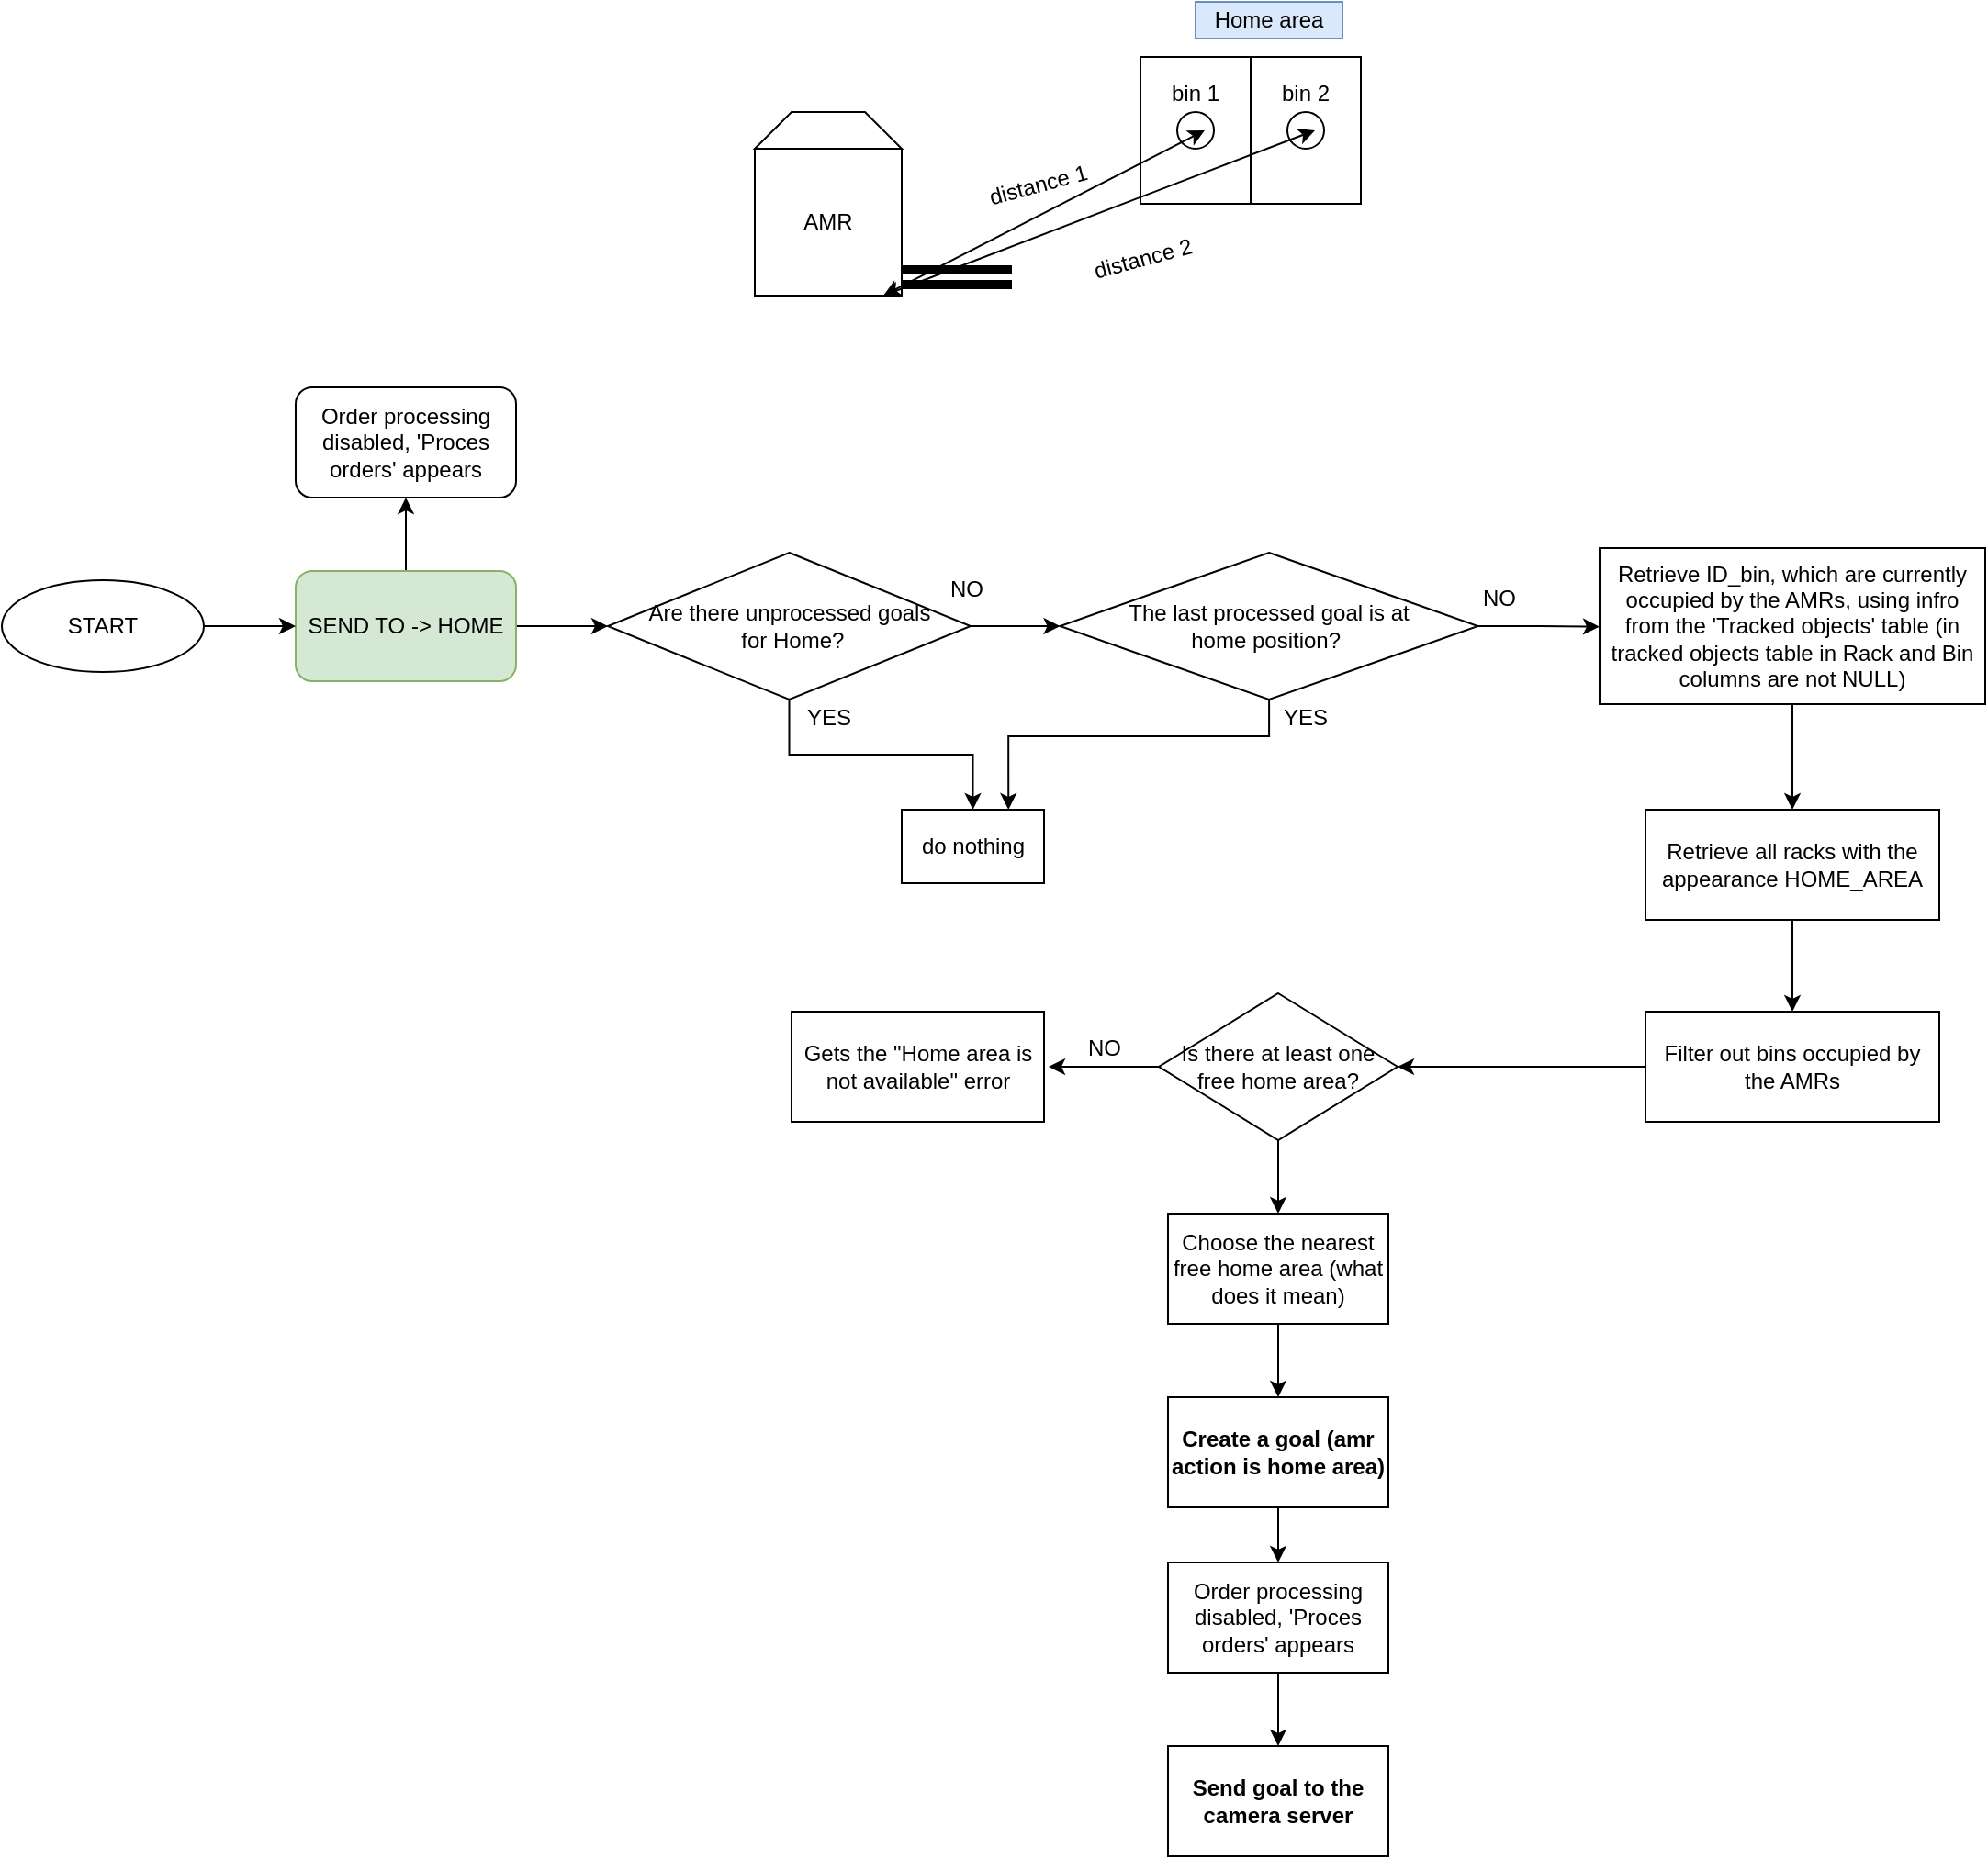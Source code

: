 <mxfile version="17.4.0" type="github">
  <diagram id="a4iniLPPF76ozl8piliu" name="Page-1">
    <mxGraphModel dx="5260" dy="1994" grid="1" gridSize="10" guides="1" tooltips="1" connect="1" arrows="1" fold="1" page="1" pageScale="1" pageWidth="827" pageHeight="1169" math="0" shadow="0">
      <root>
        <mxCell id="0" />
        <mxCell id="1" parent="0" />
        <mxCell id="IZJOyX6U1HNmdYvwaypg-1" style="edgeStyle=orthogonalEdgeStyle;rounded=0;orthogonalLoop=1;jettySize=auto;html=1;strokeWidth=1;" edge="1" parent="1" source="IZJOyX6U1HNmdYvwaypg-3">
          <mxGeometry relative="1" as="geometry">
            <mxPoint x="710" y="630" as="targetPoint" />
          </mxGeometry>
        </mxCell>
        <mxCell id="IZJOyX6U1HNmdYvwaypg-2" style="edgeStyle=orthogonalEdgeStyle;rounded=0;orthogonalLoop=1;jettySize=auto;html=1;strokeWidth=1;" edge="1" parent="1" source="IZJOyX6U1HNmdYvwaypg-3">
          <mxGeometry relative="1" as="geometry">
            <mxPoint x="600" y="560" as="targetPoint" />
          </mxGeometry>
        </mxCell>
        <mxCell id="IZJOyX6U1HNmdYvwaypg-3" value="SEND TO -&amp;gt; HOME" style="rounded=1;whiteSpace=wrap;html=1;fillColor=#d5e8d4;strokeColor=#82b366;" vertex="1" parent="1">
          <mxGeometry x="540" y="600" width="120" height="60" as="geometry" />
        </mxCell>
        <mxCell id="IZJOyX6U1HNmdYvwaypg-4" value="" style="rounded=0;whiteSpace=wrap;html=1;" vertex="1" parent="1">
          <mxGeometry x="1000" y="320" width="120" height="80" as="geometry" />
        </mxCell>
        <mxCell id="IZJOyX6U1HNmdYvwaypg-5" value="" style="endArrow=none;html=1;exitX=0.5;exitY=1;exitDx=0;exitDy=0;" edge="1" parent="1" source="IZJOyX6U1HNmdYvwaypg-4">
          <mxGeometry width="50" height="50" relative="1" as="geometry">
            <mxPoint x="1010" y="370" as="sourcePoint" />
            <mxPoint x="1060" y="320" as="targetPoint" />
          </mxGeometry>
        </mxCell>
        <mxCell id="IZJOyX6U1HNmdYvwaypg-6" value="bin 1" style="text;html=1;strokeColor=none;fillColor=none;align=center;verticalAlign=middle;whiteSpace=wrap;rounded=0;" vertex="1" parent="1">
          <mxGeometry x="1010" y="330" width="40" height="20" as="geometry" />
        </mxCell>
        <mxCell id="IZJOyX6U1HNmdYvwaypg-7" value="bin 2" style="text;html=1;strokeColor=none;fillColor=none;align=center;verticalAlign=middle;whiteSpace=wrap;rounded=0;" vertex="1" parent="1">
          <mxGeometry x="1070" y="330" width="40" height="20" as="geometry" />
        </mxCell>
        <mxCell id="IZJOyX6U1HNmdYvwaypg-8" value="Home area" style="text;html=1;strokeColor=#6c8ebf;fillColor=#dae8fc;align=center;verticalAlign=middle;whiteSpace=wrap;rounded=0;" vertex="1" parent="1">
          <mxGeometry x="1030" y="290" width="80" height="20" as="geometry" />
        </mxCell>
        <mxCell id="IZJOyX6U1HNmdYvwaypg-9" value="AMR" style="whiteSpace=wrap;html=1;aspect=fixed;" vertex="1" parent="1">
          <mxGeometry x="790" y="370" width="80" height="80" as="geometry" />
        </mxCell>
        <mxCell id="IZJOyX6U1HNmdYvwaypg-10" value="" style="shape=trapezoid;perimeter=trapezoidPerimeter;whiteSpace=wrap;html=1;fixedSize=1;" vertex="1" parent="1">
          <mxGeometry x="790" y="350" width="80" height="20" as="geometry" />
        </mxCell>
        <mxCell id="IZJOyX6U1HNmdYvwaypg-11" value="" style="shape=link;html=1;strokeWidth=5;" edge="1" parent="1">
          <mxGeometry width="100" relative="1" as="geometry">
            <mxPoint x="870" y="440" as="sourcePoint" />
            <mxPoint x="930" y="440" as="targetPoint" />
          </mxGeometry>
        </mxCell>
        <mxCell id="IZJOyX6U1HNmdYvwaypg-12" style="edgeStyle=orthogonalEdgeStyle;rounded=0;orthogonalLoop=1;jettySize=auto;html=1;strokeWidth=1;" edge="1" parent="1" source="IZJOyX6U1HNmdYvwaypg-13" target="IZJOyX6U1HNmdYvwaypg-3">
          <mxGeometry relative="1" as="geometry" />
        </mxCell>
        <mxCell id="IZJOyX6U1HNmdYvwaypg-13" value="START" style="ellipse;whiteSpace=wrap;html=1;" vertex="1" parent="1">
          <mxGeometry x="380" y="605" width="110" height="50" as="geometry" />
        </mxCell>
        <mxCell id="IZJOyX6U1HNmdYvwaypg-14" value="Order processing disabled, &#39;Proces orders&#39; appears" style="rounded=1;whiteSpace=wrap;html=1;" vertex="1" parent="1">
          <mxGeometry x="540" y="500" width="120" height="60" as="geometry" />
        </mxCell>
        <mxCell id="IZJOyX6U1HNmdYvwaypg-15" value="" style="edgeStyle=orthogonalEdgeStyle;rounded=0;orthogonalLoop=1;jettySize=auto;html=1;strokeWidth=1;" edge="1" parent="1" source="IZJOyX6U1HNmdYvwaypg-17" target="IZJOyX6U1HNmdYvwaypg-18">
          <mxGeometry relative="1" as="geometry" />
        </mxCell>
        <mxCell id="IZJOyX6U1HNmdYvwaypg-16" style="edgeStyle=orthogonalEdgeStyle;rounded=0;orthogonalLoop=1;jettySize=auto;html=1;strokeWidth=1;" edge="1" parent="1" source="IZJOyX6U1HNmdYvwaypg-17" target="IZJOyX6U1HNmdYvwaypg-23">
          <mxGeometry relative="1" as="geometry" />
        </mxCell>
        <mxCell id="IZJOyX6U1HNmdYvwaypg-17" value="Are there unprocessed goals&lt;br&gt;&amp;nbsp;for Home?" style="rhombus;whiteSpace=wrap;html=1;rounded=0;" vertex="1" parent="1">
          <mxGeometry x="710" y="590" width="197.5" height="80" as="geometry" />
        </mxCell>
        <mxCell id="IZJOyX6U1HNmdYvwaypg-18" value="do nothing" style="whiteSpace=wrap;html=1;rounded=0;" vertex="1" parent="1">
          <mxGeometry x="870" y="730" width="77.5" height="40" as="geometry" />
        </mxCell>
        <mxCell id="IZJOyX6U1HNmdYvwaypg-19" value="NO&lt;br&gt;" style="text;html=1;align=center;verticalAlign=middle;resizable=0;points=[];autosize=1;" vertex="1" parent="1">
          <mxGeometry x="890" y="600" width="30" height="20" as="geometry" />
        </mxCell>
        <mxCell id="IZJOyX6U1HNmdYvwaypg-20" value="YES" style="text;html=1;align=center;verticalAlign=middle;resizable=0;points=[];autosize=1;" vertex="1" parent="1">
          <mxGeometry x="810" y="670" width="40" height="20" as="geometry" />
        </mxCell>
        <mxCell id="IZJOyX6U1HNmdYvwaypg-21" style="edgeStyle=orthogonalEdgeStyle;rounded=0;orthogonalLoop=1;jettySize=auto;html=1;entryX=0.75;entryY=0;entryDx=0;entryDy=0;strokeWidth=1;" edge="1" parent="1" source="IZJOyX6U1HNmdYvwaypg-23" target="IZJOyX6U1HNmdYvwaypg-18">
          <mxGeometry relative="1" as="geometry">
            <Array as="points">
              <mxPoint x="1070" y="690" />
              <mxPoint x="928" y="690" />
            </Array>
          </mxGeometry>
        </mxCell>
        <mxCell id="IZJOyX6U1HNmdYvwaypg-22" style="edgeStyle=orthogonalEdgeStyle;rounded=0;orthogonalLoop=1;jettySize=auto;html=1;exitX=1;exitY=0.5;exitDx=0;exitDy=0;strokeWidth=1;" edge="1" parent="1" source="IZJOyX6U1HNmdYvwaypg-23">
          <mxGeometry relative="1" as="geometry">
            <mxPoint x="1250" y="630.333" as="targetPoint" />
          </mxGeometry>
        </mxCell>
        <mxCell id="IZJOyX6U1HNmdYvwaypg-23" value="The last processed goal is at &lt;br&gt;home position?&amp;nbsp;" style="rhombus;whiteSpace=wrap;html=1;rounded=0;" vertex="1" parent="1">
          <mxGeometry x="956.25" y="590" width="227.5" height="80" as="geometry" />
        </mxCell>
        <mxCell id="IZJOyX6U1HNmdYvwaypg-24" value="YES" style="text;html=1;strokeColor=none;fillColor=none;align=center;verticalAlign=middle;whiteSpace=wrap;rounded=0;" vertex="1" parent="1">
          <mxGeometry x="1070" y="670" width="40" height="20" as="geometry" />
        </mxCell>
        <mxCell id="IZJOyX6U1HNmdYvwaypg-25" style="edgeStyle=orthogonalEdgeStyle;rounded=0;orthogonalLoop=1;jettySize=auto;html=1;strokeWidth=1;" edge="1" parent="1" source="IZJOyX6U1HNmdYvwaypg-26" target="IZJOyX6U1HNmdYvwaypg-28">
          <mxGeometry relative="1" as="geometry" />
        </mxCell>
        <mxCell id="IZJOyX6U1HNmdYvwaypg-26" value="Retrieve ID_bin, which are currently occupied by the AMRs, using infro from the &#39;Tracked objects&#39; table (in tracked objects table in Rack and Bin columns are not NULL)" style="whiteSpace=wrap;html=1;rounded=0;" vertex="1" parent="1">
          <mxGeometry x="1250" y="587.5" width="210" height="85" as="geometry" />
        </mxCell>
        <mxCell id="IZJOyX6U1HNmdYvwaypg-27" style="edgeStyle=orthogonalEdgeStyle;rounded=0;orthogonalLoop=1;jettySize=auto;html=1;entryX=0.5;entryY=0;entryDx=0;entryDy=0;strokeWidth=1;" edge="1" parent="1" source="IZJOyX6U1HNmdYvwaypg-28" target="IZJOyX6U1HNmdYvwaypg-30">
          <mxGeometry relative="1" as="geometry" />
        </mxCell>
        <mxCell id="IZJOyX6U1HNmdYvwaypg-28" value="Retrieve all racks with the appearance HOME_AREA" style="whiteSpace=wrap;html=1;rounded=0;" vertex="1" parent="1">
          <mxGeometry x="1275" y="730" width="160" height="60" as="geometry" />
        </mxCell>
        <mxCell id="IZJOyX6U1HNmdYvwaypg-29" style="edgeStyle=orthogonalEdgeStyle;rounded=0;orthogonalLoop=1;jettySize=auto;html=1;strokeWidth=1;" edge="1" parent="1" source="IZJOyX6U1HNmdYvwaypg-30">
          <mxGeometry relative="1" as="geometry">
            <mxPoint x="1140" y="870" as="targetPoint" />
          </mxGeometry>
        </mxCell>
        <mxCell id="IZJOyX6U1HNmdYvwaypg-30" value="Filter out bins occupied by the AMRs" style="whiteSpace=wrap;html=1;rounded=0;" vertex="1" parent="1">
          <mxGeometry x="1275" y="840" width="160" height="60" as="geometry" />
        </mxCell>
        <mxCell id="IZJOyX6U1HNmdYvwaypg-31" style="edgeStyle=orthogonalEdgeStyle;rounded=0;orthogonalLoop=1;jettySize=auto;html=1;strokeWidth=1;" edge="1" parent="1" source="IZJOyX6U1HNmdYvwaypg-33">
          <mxGeometry relative="1" as="geometry">
            <mxPoint x="950.0" y="870" as="targetPoint" />
          </mxGeometry>
        </mxCell>
        <mxCell id="IZJOyX6U1HNmdYvwaypg-32" style="edgeStyle=orthogonalEdgeStyle;rounded=0;orthogonalLoop=1;jettySize=auto;html=1;strokeWidth=1;" edge="1" parent="1" source="IZJOyX6U1HNmdYvwaypg-33">
          <mxGeometry relative="1" as="geometry">
            <mxPoint x="1075" y="950" as="targetPoint" />
          </mxGeometry>
        </mxCell>
        <mxCell id="IZJOyX6U1HNmdYvwaypg-33" value="Is there at least one free home area?" style="rhombus;whiteSpace=wrap;html=1;" vertex="1" parent="1">
          <mxGeometry x="1010" y="830" width="130" height="80" as="geometry" />
        </mxCell>
        <mxCell id="IZJOyX6U1HNmdYvwaypg-34" value="Gets the &quot;Home area is not available&quot; error" style="whiteSpace=wrap;html=1;rounded=0;" vertex="1" parent="1">
          <mxGeometry x="810" y="840" width="137.5" height="60" as="geometry" />
        </mxCell>
        <mxCell id="IZJOyX6U1HNmdYvwaypg-35" value="NO" style="text;html=1;align=center;verticalAlign=middle;resizable=0;points=[];autosize=1;" vertex="1" parent="1">
          <mxGeometry x="1180" y="605" width="30" height="20" as="geometry" />
        </mxCell>
        <mxCell id="IZJOyX6U1HNmdYvwaypg-36" value="NO" style="text;html=1;align=center;verticalAlign=middle;resizable=0;points=[];autosize=1;" vertex="1" parent="1">
          <mxGeometry x="965" y="850" width="30" height="20" as="geometry" />
        </mxCell>
        <mxCell id="IZJOyX6U1HNmdYvwaypg-37" style="edgeStyle=orthogonalEdgeStyle;rounded=0;orthogonalLoop=1;jettySize=auto;html=1;strokeWidth=1;" edge="1" parent="1" source="IZJOyX6U1HNmdYvwaypg-38" target="IZJOyX6U1HNmdYvwaypg-49">
          <mxGeometry relative="1" as="geometry">
            <mxPoint x="1075.0" y="1040" as="targetPoint" />
          </mxGeometry>
        </mxCell>
        <mxCell id="IZJOyX6U1HNmdYvwaypg-38" value="Choose the nearest free home area (what does it mean)" style="whiteSpace=wrap;html=1;rounded=0;" vertex="1" parent="1">
          <mxGeometry x="1015" y="950" width="120" height="60" as="geometry" />
        </mxCell>
        <mxCell id="IZJOyX6U1HNmdYvwaypg-39" value="" style="ellipse;whiteSpace=wrap;html=1;aspect=fixed;" vertex="1" parent="1">
          <mxGeometry x="1020" y="350" width="20" height="20" as="geometry" />
        </mxCell>
        <mxCell id="IZJOyX6U1HNmdYvwaypg-40" value="" style="ellipse;whiteSpace=wrap;html=1;aspect=fixed;" vertex="1" parent="1">
          <mxGeometry x="1080" y="350" width="20" height="20" as="geometry" />
        </mxCell>
        <mxCell id="IZJOyX6U1HNmdYvwaypg-41" value="Send goal to the camera server" style="rounded=0;whiteSpace=wrap;html=1;fontStyle=1" vertex="1" parent="1">
          <mxGeometry x="1015" y="1240" width="120" height="60" as="geometry" />
        </mxCell>
        <mxCell id="IZJOyX6U1HNmdYvwaypg-42" value="" style="endArrow=classic;startArrow=classic;html=1;strokeWidth=1;" edge="1" parent="1">
          <mxGeometry width="50" height="50" relative="1" as="geometry">
            <mxPoint x="860" y="450" as="sourcePoint" />
            <mxPoint x="1095" y="360" as="targetPoint" />
          </mxGeometry>
        </mxCell>
        <mxCell id="IZJOyX6U1HNmdYvwaypg-43" value="" style="endArrow=classic;startArrow=classic;html=1;strokeWidth=1;" edge="1" parent="1">
          <mxGeometry width="50" height="50" relative="1" as="geometry">
            <mxPoint x="860" y="450" as="sourcePoint" />
            <mxPoint x="1035.0" y="360" as="targetPoint" />
          </mxGeometry>
        </mxCell>
        <mxCell id="IZJOyX6U1HNmdYvwaypg-44" value="distance 1" style="text;html=1;strokeColor=none;fillColor=none;align=center;verticalAlign=middle;whiteSpace=wrap;rounded=0;rotation=-15;" vertex="1" parent="1">
          <mxGeometry x="907.5" y="380" width="72.5" height="20" as="geometry" />
        </mxCell>
        <mxCell id="IZJOyX6U1HNmdYvwaypg-45" value="distance 2" style="text;html=1;strokeColor=none;fillColor=none;align=center;verticalAlign=middle;whiteSpace=wrap;rounded=0;rotation=-15;" vertex="1" parent="1">
          <mxGeometry x="965" y="420" width="72.5" height="20" as="geometry" />
        </mxCell>
        <mxCell id="IZJOyX6U1HNmdYvwaypg-46" style="edgeStyle=orthogonalEdgeStyle;rounded=0;orthogonalLoop=1;jettySize=auto;html=1;entryX=0.5;entryY=0;entryDx=0;entryDy=0;strokeWidth=1;" edge="1" parent="1" source="IZJOyX6U1HNmdYvwaypg-47" target="IZJOyX6U1HNmdYvwaypg-41">
          <mxGeometry relative="1" as="geometry" />
        </mxCell>
        <mxCell id="IZJOyX6U1HNmdYvwaypg-47" value="Order processing disabled, &#39;Proces orders&#39; appears" style="whiteSpace=wrap;html=1;rounded=0;" vertex="1" parent="1">
          <mxGeometry x="1015" y="1140" width="120" height="60" as="geometry" />
        </mxCell>
        <mxCell id="IZJOyX6U1HNmdYvwaypg-48" style="edgeStyle=orthogonalEdgeStyle;rounded=0;orthogonalLoop=1;jettySize=auto;html=1;strokeWidth=1;" edge="1" parent="1" source="IZJOyX6U1HNmdYvwaypg-49" target="IZJOyX6U1HNmdYvwaypg-47">
          <mxGeometry relative="1" as="geometry" />
        </mxCell>
        <mxCell id="IZJOyX6U1HNmdYvwaypg-49" value="Create a goal (amr action is home area)" style="rounded=0;whiteSpace=wrap;html=1;fontStyle=1" vertex="1" parent="1">
          <mxGeometry x="1015" y="1050" width="120" height="60" as="geometry" />
        </mxCell>
      </root>
    </mxGraphModel>
  </diagram>
</mxfile>
